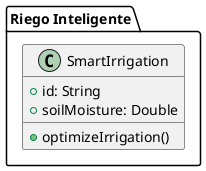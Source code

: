 # 2. Smart Irrigation
uml_elements["SmartIrrigation"] = """
@startuml
package "Riego Inteligente" {
  class SmartIrrigation {
    + id: String
    + soilMoisture: Double
    + optimizeIrrigation()
  }
}
@enduml
"""